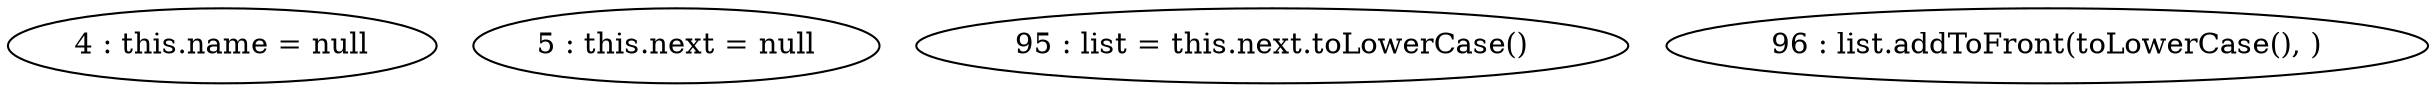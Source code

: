 digraph G {
"4 : this.name = null"
"5 : this.next = null"
"95 : list = this.next.toLowerCase()"
"96 : list.addToFront(toLowerCase(), )"
}